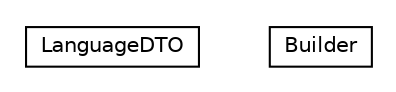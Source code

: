 #!/usr/local/bin/dot
#
# Class diagram 
# Generated by UMLGraph version 5.1 (http://www.umlgraph.org/)
#

digraph G {
	edge [fontname="Helvetica",fontsize=10,labelfontname="Helvetica",labelfontsize=10];
	node [fontname="Helvetica",fontsize=10,shape=plaintext];
	nodesep=0.25;
	ranksep=0.5;
	// cn.edu.uestc.acmicpc.db.dto.impl.language.LanguageDTO
	c1920 [label=<<table title="cn.edu.uestc.acmicpc.db.dto.impl.language.LanguageDTO" border="0" cellborder="1" cellspacing="0" cellpadding="2" port="p" href="./LanguageDTO.html">
		<tr><td><table border="0" cellspacing="0" cellpadding="1">
<tr><td align="center" balign="center"> LanguageDTO </td></tr>
		</table></td></tr>
		</table>>, fontname="Helvetica", fontcolor="black", fontsize=10.0];
	// cn.edu.uestc.acmicpc.db.dto.impl.language.LanguageDTO.Builder
	c1921 [label=<<table title="cn.edu.uestc.acmicpc.db.dto.impl.language.LanguageDTO.Builder" border="0" cellborder="1" cellspacing="0" cellpadding="2" port="p" href="./LanguageDTO.Builder.html">
		<tr><td><table border="0" cellspacing="0" cellpadding="1">
<tr><td align="center" balign="center"> Builder </td></tr>
		</table></td></tr>
		</table>>, fontname="Helvetica", fontcolor="black", fontsize=10.0];
}

